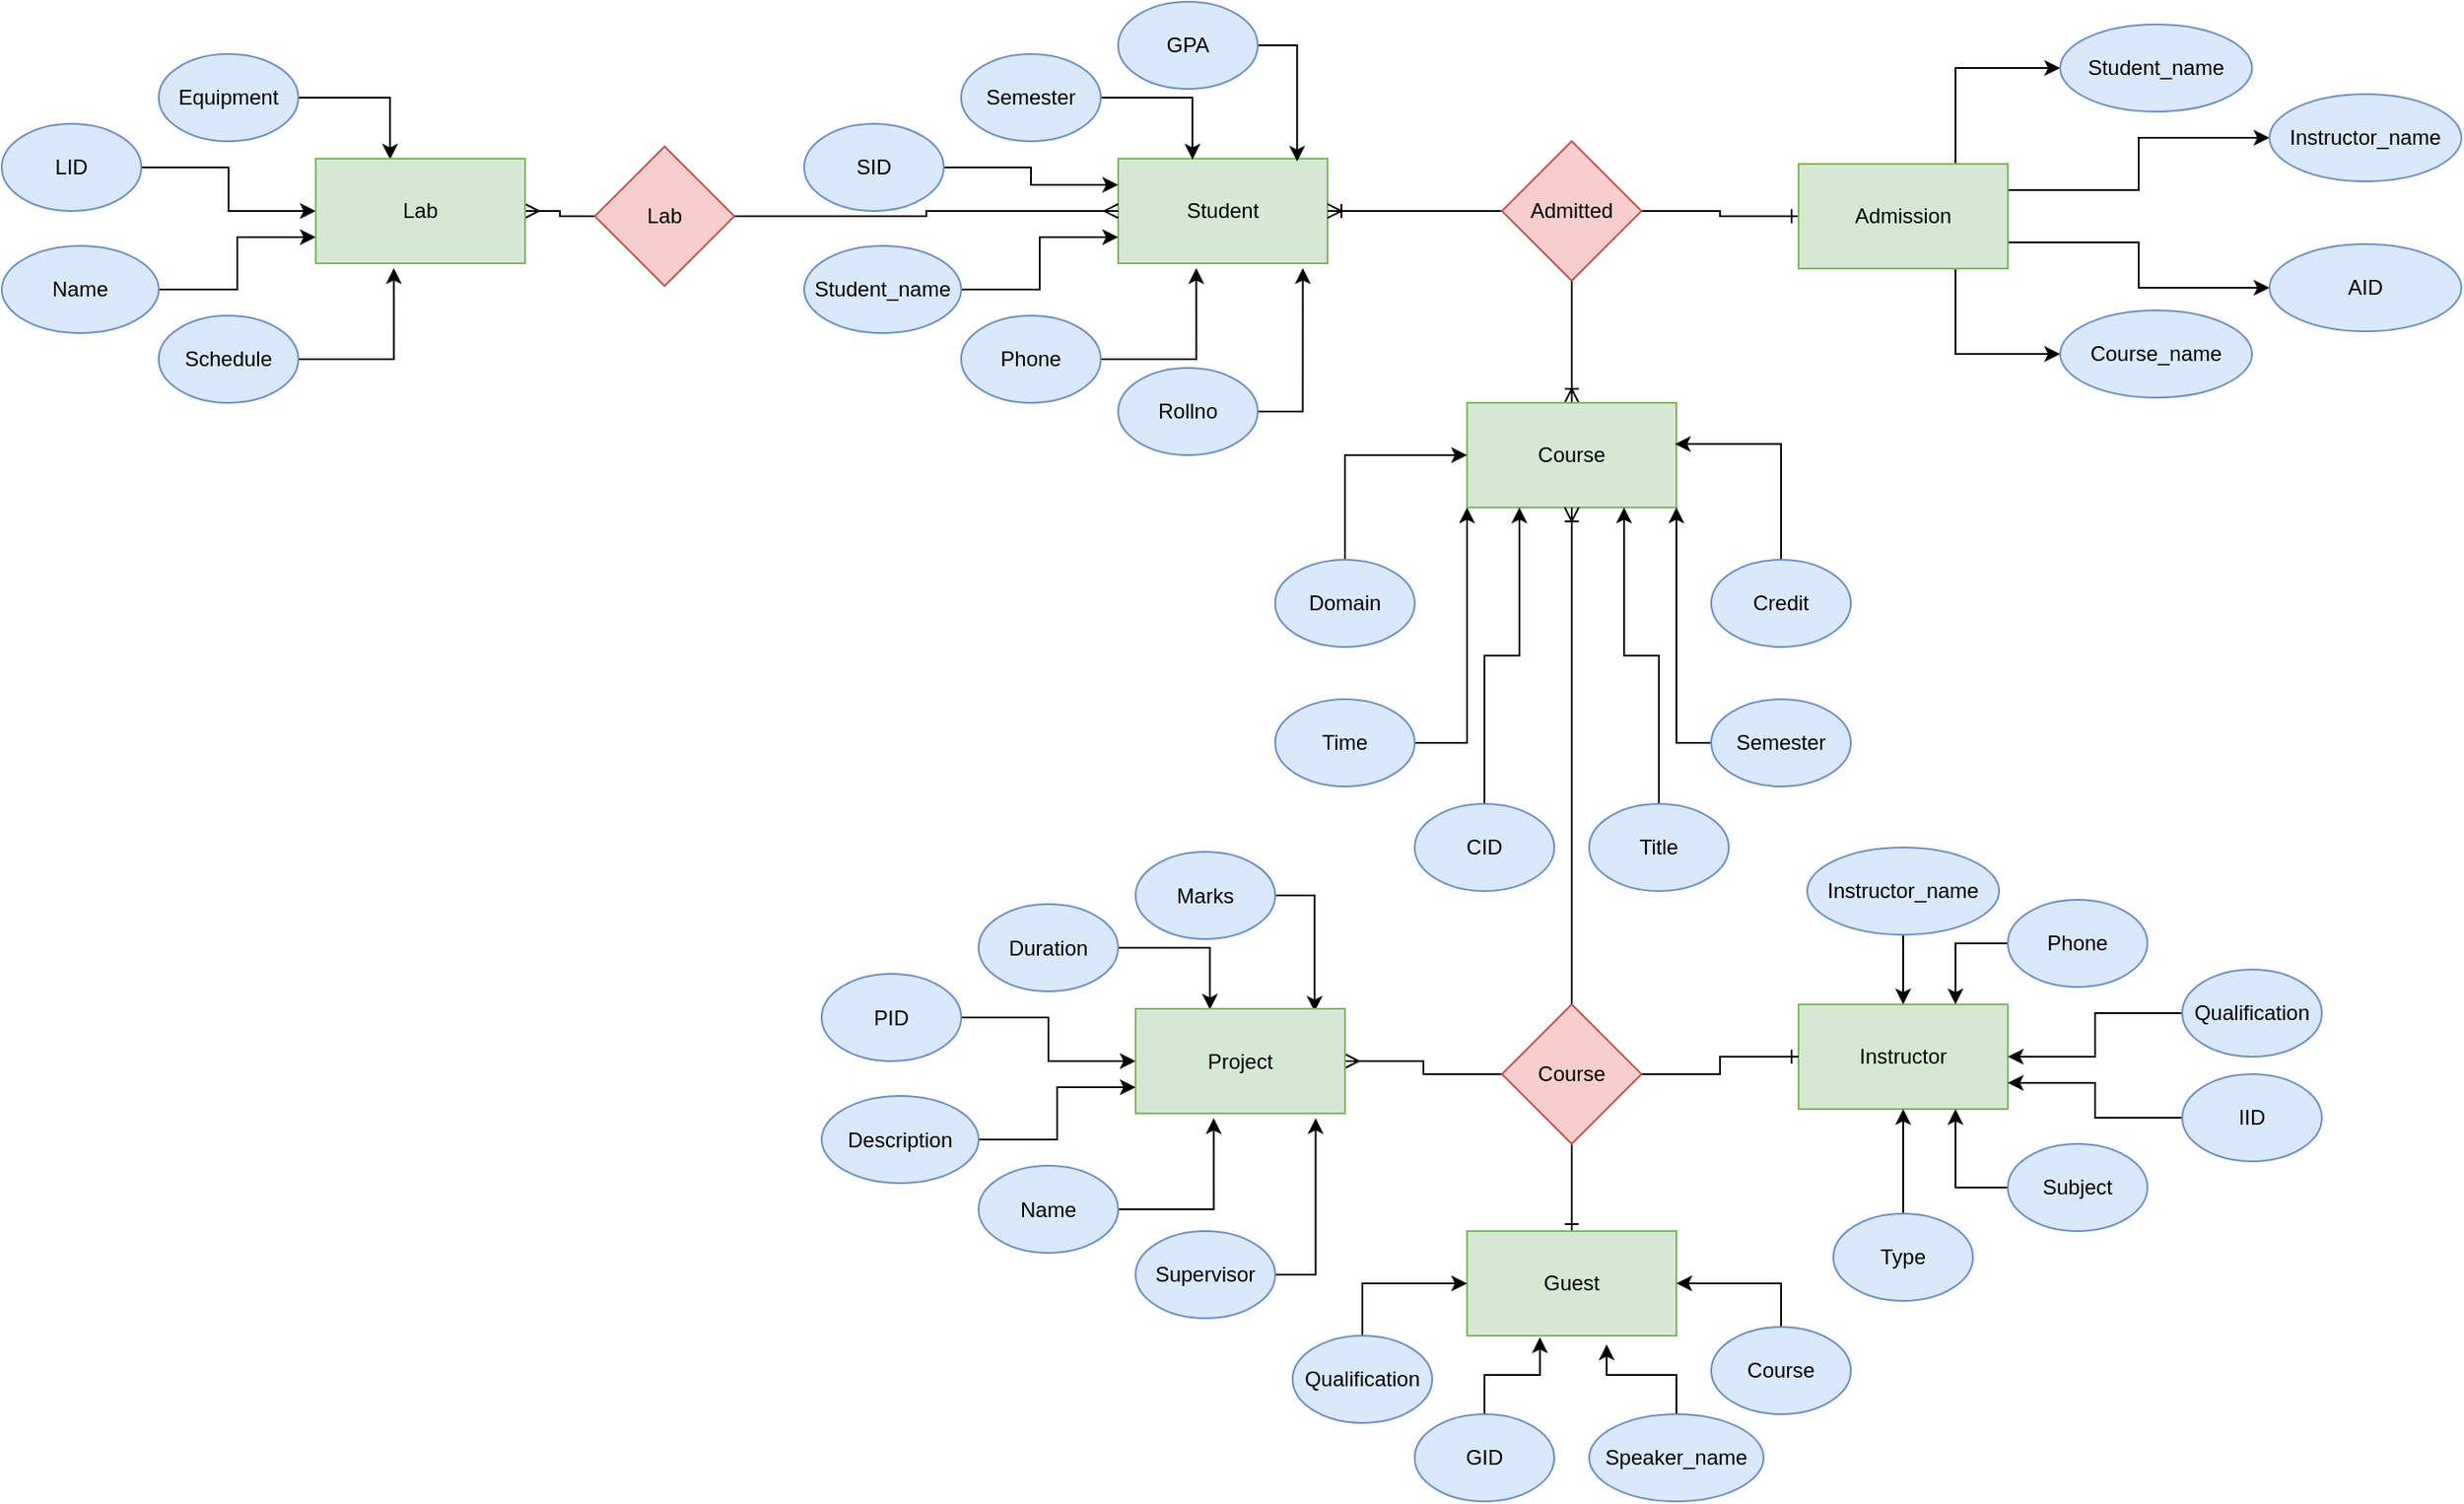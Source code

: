 <mxfile version="21.3.2" type="github">
  <diagram id="R2lEEEUBdFMjLlhIrx00" name="Page-1">
    <mxGraphModel dx="2835" dy="1095" grid="1" gridSize="10" guides="1" tooltips="1" connect="1" arrows="1" fold="1" page="1" pageScale="1" pageWidth="850" pageHeight="1100" math="0" shadow="0" extFonts="Permanent Marker^https://fonts.googleapis.com/css?family=Permanent+Marker">
      <root>
        <mxCell id="0" />
        <mxCell id="1" parent="0" />
        <mxCell id="HmHGnipoiOjZ1FXH0yG2-1" value="Student" style="rounded=0;whiteSpace=wrap;html=1;fillColor=#d5e8d4;strokeColor=#82b366;" vertex="1" parent="1">
          <mxGeometry x="190" y="180" width="120" height="60" as="geometry" />
        </mxCell>
        <mxCell id="HmHGnipoiOjZ1FXH0yG2-12" style="edgeStyle=orthogonalEdgeStyle;rounded=0;orthogonalLoop=1;jettySize=auto;html=1;exitX=1;exitY=0.5;exitDx=0;exitDy=0;entryX=0;entryY=0.25;entryDx=0;entryDy=0;" edge="1" parent="1" source="HmHGnipoiOjZ1FXH0yG2-2" target="HmHGnipoiOjZ1FXH0yG2-1">
          <mxGeometry relative="1" as="geometry" />
        </mxCell>
        <mxCell id="HmHGnipoiOjZ1FXH0yG2-2" value="SID" style="ellipse;whiteSpace=wrap;html=1;fillColor=#dae8fc;strokeColor=#6c8ebf;" vertex="1" parent="1">
          <mxGeometry x="10" y="160" width="80" height="50" as="geometry" />
        </mxCell>
        <mxCell id="HmHGnipoiOjZ1FXH0yG2-21" style="edgeStyle=orthogonalEdgeStyle;rounded=0;orthogonalLoop=1;jettySize=auto;html=1;exitX=1;exitY=0.5;exitDx=0;exitDy=0;entryX=0.373;entryY=1.046;entryDx=0;entryDy=0;entryPerimeter=0;" edge="1" parent="1" source="HmHGnipoiOjZ1FXH0yG2-4" target="HmHGnipoiOjZ1FXH0yG2-1">
          <mxGeometry relative="1" as="geometry" />
        </mxCell>
        <mxCell id="HmHGnipoiOjZ1FXH0yG2-4" value="Phone" style="ellipse;whiteSpace=wrap;html=1;fillColor=#dae8fc;strokeColor=#6c8ebf;" vertex="1" parent="1">
          <mxGeometry x="100" y="270" width="80" height="50" as="geometry" />
        </mxCell>
        <mxCell id="HmHGnipoiOjZ1FXH0yG2-24" style="edgeStyle=orthogonalEdgeStyle;rounded=0;orthogonalLoop=1;jettySize=auto;html=1;exitX=1;exitY=0.5;exitDx=0;exitDy=0;entryX=0.355;entryY=0.009;entryDx=0;entryDy=0;entryPerimeter=0;" edge="1" parent="1" source="HmHGnipoiOjZ1FXH0yG2-5" target="HmHGnipoiOjZ1FXH0yG2-1">
          <mxGeometry relative="1" as="geometry" />
        </mxCell>
        <mxCell id="HmHGnipoiOjZ1FXH0yG2-5" value="Semester" style="ellipse;whiteSpace=wrap;html=1;fillColor=#dae8fc;strokeColor=#6c8ebf;" vertex="1" parent="1">
          <mxGeometry x="100" y="120" width="80" height="50" as="geometry" />
        </mxCell>
        <mxCell id="HmHGnipoiOjZ1FXH0yG2-23" style="edgeStyle=orthogonalEdgeStyle;rounded=0;orthogonalLoop=1;jettySize=auto;html=1;exitX=1;exitY=0.5;exitDx=0;exitDy=0;entryX=0.855;entryY=0.028;entryDx=0;entryDy=0;entryPerimeter=0;" edge="1" parent="1" source="HmHGnipoiOjZ1FXH0yG2-6" target="HmHGnipoiOjZ1FXH0yG2-1">
          <mxGeometry relative="1" as="geometry" />
        </mxCell>
        <mxCell id="HmHGnipoiOjZ1FXH0yG2-6" value="GPA" style="ellipse;whiteSpace=wrap;html=1;fillColor=#dae8fc;strokeColor=#6c8ebf;" vertex="1" parent="1">
          <mxGeometry x="190" y="90" width="80" height="50" as="geometry" />
        </mxCell>
        <mxCell id="HmHGnipoiOjZ1FXH0yG2-19" style="edgeStyle=orthogonalEdgeStyle;rounded=0;orthogonalLoop=1;jettySize=auto;html=1;exitX=1;exitY=0.5;exitDx=0;exitDy=0;entryX=0;entryY=0.75;entryDx=0;entryDy=0;" edge="1" parent="1" source="HmHGnipoiOjZ1FXH0yG2-9" target="HmHGnipoiOjZ1FXH0yG2-1">
          <mxGeometry relative="1" as="geometry" />
        </mxCell>
        <mxCell id="HmHGnipoiOjZ1FXH0yG2-9" value="Student_name" style="ellipse;whiteSpace=wrap;html=1;fillColor=#dae8fc;strokeColor=#6c8ebf;" vertex="1" parent="1">
          <mxGeometry x="10" y="230" width="90" height="50" as="geometry" />
        </mxCell>
        <mxCell id="HmHGnipoiOjZ1FXH0yG2-22" style="edgeStyle=orthogonalEdgeStyle;rounded=0;orthogonalLoop=1;jettySize=auto;html=1;exitX=1;exitY=0.5;exitDx=0;exitDy=0;entryX=0.882;entryY=1.046;entryDx=0;entryDy=0;entryPerimeter=0;" edge="1" parent="1" source="HmHGnipoiOjZ1FXH0yG2-10" target="HmHGnipoiOjZ1FXH0yG2-1">
          <mxGeometry relative="1" as="geometry" />
        </mxCell>
        <mxCell id="HmHGnipoiOjZ1FXH0yG2-10" value="Rollno" style="ellipse;whiteSpace=wrap;html=1;fillColor=#dae8fc;strokeColor=#6c8ebf;" vertex="1" parent="1">
          <mxGeometry x="190" y="300" width="80" height="50" as="geometry" />
        </mxCell>
        <mxCell id="HmHGnipoiOjZ1FXH0yG2-222" style="edgeStyle=orthogonalEdgeStyle;rounded=0;orthogonalLoop=1;jettySize=auto;html=1;exitX=0;exitY=0.5;exitDx=0;exitDy=0;entryX=1;entryY=0.5;entryDx=0;entryDy=0;endArrow=ERoneToMany;endFill=0;" edge="1" parent="1" source="HmHGnipoiOjZ1FXH0yG2-25" target="HmHGnipoiOjZ1FXH0yG2-1">
          <mxGeometry relative="1" as="geometry" />
        </mxCell>
        <mxCell id="HmHGnipoiOjZ1FXH0yG2-223" style="edgeStyle=orthogonalEdgeStyle;rounded=0;orthogonalLoop=1;jettySize=auto;html=1;exitX=1;exitY=0.5;exitDx=0;exitDy=0;entryX=0;entryY=0.5;entryDx=0;entryDy=0;endArrow=ERone;endFill=0;" edge="1" parent="1" source="HmHGnipoiOjZ1FXH0yG2-25" target="HmHGnipoiOjZ1FXH0yG2-119">
          <mxGeometry relative="1" as="geometry" />
        </mxCell>
        <mxCell id="HmHGnipoiOjZ1FXH0yG2-224" style="edgeStyle=orthogonalEdgeStyle;rounded=0;orthogonalLoop=1;jettySize=auto;html=1;exitX=0.5;exitY=1;exitDx=0;exitDy=0;entryX=0.5;entryY=0;entryDx=0;entryDy=0;endArrow=ERoneToMany;endFill=0;" edge="1" parent="1" source="HmHGnipoiOjZ1FXH0yG2-25" target="HmHGnipoiOjZ1FXH0yG2-105">
          <mxGeometry relative="1" as="geometry" />
        </mxCell>
        <mxCell id="HmHGnipoiOjZ1FXH0yG2-25" value="Admitted" style="rhombus;whiteSpace=wrap;html=1;fillColor=#f8cecc;strokeColor=#b85450;" vertex="1" parent="1">
          <mxGeometry x="410" y="170" width="80" height="80" as="geometry" />
        </mxCell>
        <mxCell id="HmHGnipoiOjZ1FXH0yG2-91" value="Instructor" style="rounded=0;whiteSpace=wrap;html=1;fillColor=#d5e8d4;strokeColor=#82b366;" vertex="1" parent="1">
          <mxGeometry x="580" y="665" width="120" height="60" as="geometry" />
        </mxCell>
        <mxCell id="HmHGnipoiOjZ1FXH0yG2-99" style="edgeStyle=orthogonalEdgeStyle;rounded=0;orthogonalLoop=1;jettySize=auto;html=1;exitX=0.5;exitY=1;exitDx=0;exitDy=0;entryX=0.5;entryY=0;entryDx=0;entryDy=0;" edge="1" parent="1" source="HmHGnipoiOjZ1FXH0yG2-93" target="HmHGnipoiOjZ1FXH0yG2-91">
          <mxGeometry relative="1" as="geometry" />
        </mxCell>
        <mxCell id="HmHGnipoiOjZ1FXH0yG2-93" value="Instructor_name" style="ellipse;whiteSpace=wrap;html=1;fillColor=#dae8fc;strokeColor=#6c8ebf;" vertex="1" parent="1">
          <mxGeometry x="585" y="575" width="110" height="50" as="geometry" />
        </mxCell>
        <mxCell id="HmHGnipoiOjZ1FXH0yG2-102" style="edgeStyle=orthogonalEdgeStyle;rounded=0;orthogonalLoop=1;jettySize=auto;html=1;exitX=0;exitY=0.5;exitDx=0;exitDy=0;entryX=1;entryY=0.75;entryDx=0;entryDy=0;" edge="1" parent="1" source="HmHGnipoiOjZ1FXH0yG2-94" target="HmHGnipoiOjZ1FXH0yG2-91">
          <mxGeometry relative="1" as="geometry" />
        </mxCell>
        <mxCell id="HmHGnipoiOjZ1FXH0yG2-94" value="IID" style="ellipse;whiteSpace=wrap;html=1;fillColor=#dae8fc;strokeColor=#6c8ebf;" vertex="1" parent="1">
          <mxGeometry x="800" y="705" width="80" height="50" as="geometry" />
        </mxCell>
        <mxCell id="HmHGnipoiOjZ1FXH0yG2-103" style="edgeStyle=orthogonalEdgeStyle;rounded=0;orthogonalLoop=1;jettySize=auto;html=1;exitX=0;exitY=0.5;exitDx=0;exitDy=0;entryX=1;entryY=0.5;entryDx=0;entryDy=0;" edge="1" parent="1" source="HmHGnipoiOjZ1FXH0yG2-95" target="HmHGnipoiOjZ1FXH0yG2-91">
          <mxGeometry relative="1" as="geometry" />
        </mxCell>
        <mxCell id="HmHGnipoiOjZ1FXH0yG2-95" value="Qualification" style="ellipse;whiteSpace=wrap;html=1;fillColor=#dae8fc;strokeColor=#6c8ebf;" vertex="1" parent="1">
          <mxGeometry x="800" y="645" width="80" height="50" as="geometry" />
        </mxCell>
        <mxCell id="HmHGnipoiOjZ1FXH0yG2-104" style="edgeStyle=orthogonalEdgeStyle;rounded=0;orthogonalLoop=1;jettySize=auto;html=1;exitX=0;exitY=0.5;exitDx=0;exitDy=0;entryX=0.75;entryY=0;entryDx=0;entryDy=0;" edge="1" parent="1" source="HmHGnipoiOjZ1FXH0yG2-96" target="HmHGnipoiOjZ1FXH0yG2-91">
          <mxGeometry relative="1" as="geometry" />
        </mxCell>
        <mxCell id="HmHGnipoiOjZ1FXH0yG2-96" value="Phone" style="ellipse;whiteSpace=wrap;html=1;fillColor=#dae8fc;strokeColor=#6c8ebf;" vertex="1" parent="1">
          <mxGeometry x="700" y="605" width="80" height="50" as="geometry" />
        </mxCell>
        <mxCell id="HmHGnipoiOjZ1FXH0yG2-101" style="edgeStyle=orthogonalEdgeStyle;rounded=0;orthogonalLoop=1;jettySize=auto;html=1;exitX=0;exitY=0.5;exitDx=0;exitDy=0;entryX=0.75;entryY=1;entryDx=0;entryDy=0;" edge="1" parent="1" source="HmHGnipoiOjZ1FXH0yG2-97" target="HmHGnipoiOjZ1FXH0yG2-91">
          <mxGeometry relative="1" as="geometry" />
        </mxCell>
        <mxCell id="HmHGnipoiOjZ1FXH0yG2-97" value="Subject" style="ellipse;whiteSpace=wrap;html=1;fillColor=#dae8fc;strokeColor=#6c8ebf;" vertex="1" parent="1">
          <mxGeometry x="700" y="745" width="80" height="50" as="geometry" />
        </mxCell>
        <mxCell id="HmHGnipoiOjZ1FXH0yG2-100" style="edgeStyle=orthogonalEdgeStyle;rounded=0;orthogonalLoop=1;jettySize=auto;html=1;exitX=0.5;exitY=0;exitDx=0;exitDy=0;entryX=0.5;entryY=1;entryDx=0;entryDy=0;" edge="1" parent="1" source="HmHGnipoiOjZ1FXH0yG2-98" target="HmHGnipoiOjZ1FXH0yG2-91">
          <mxGeometry relative="1" as="geometry" />
        </mxCell>
        <mxCell id="HmHGnipoiOjZ1FXH0yG2-98" value="Type" style="ellipse;whiteSpace=wrap;html=1;fillColor=#dae8fc;strokeColor=#6c8ebf;" vertex="1" parent="1">
          <mxGeometry x="600" y="785" width="80" height="50" as="geometry" />
        </mxCell>
        <mxCell id="HmHGnipoiOjZ1FXH0yG2-105" value="Course" style="rounded=0;whiteSpace=wrap;html=1;fillColor=#d5e8d4;strokeColor=#82b366;" vertex="1" parent="1">
          <mxGeometry x="390" y="320" width="120" height="60" as="geometry" />
        </mxCell>
        <mxCell id="HmHGnipoiOjZ1FXH0yG2-113" style="edgeStyle=orthogonalEdgeStyle;rounded=0;orthogonalLoop=1;jettySize=auto;html=1;exitX=0.5;exitY=0;exitDx=0;exitDy=0;entryX=0.25;entryY=1;entryDx=0;entryDy=0;" edge="1" parent="1" source="HmHGnipoiOjZ1FXH0yG2-107" target="HmHGnipoiOjZ1FXH0yG2-105">
          <mxGeometry relative="1" as="geometry" />
        </mxCell>
        <mxCell id="HmHGnipoiOjZ1FXH0yG2-107" value="CID" style="ellipse;whiteSpace=wrap;html=1;fillColor=#dae8fc;strokeColor=#6c8ebf;" vertex="1" parent="1">
          <mxGeometry x="360" y="550" width="80" height="50" as="geometry" />
        </mxCell>
        <mxCell id="HmHGnipoiOjZ1FXH0yG2-117" style="edgeStyle=orthogonalEdgeStyle;rounded=0;orthogonalLoop=1;jettySize=auto;html=1;exitX=0.5;exitY=0;exitDx=0;exitDy=0;entryX=0;entryY=0.5;entryDx=0;entryDy=0;" edge="1" parent="1" source="HmHGnipoiOjZ1FXH0yG2-108" target="HmHGnipoiOjZ1FXH0yG2-105">
          <mxGeometry relative="1" as="geometry" />
        </mxCell>
        <mxCell id="HmHGnipoiOjZ1FXH0yG2-108" value="Domain" style="ellipse;whiteSpace=wrap;html=1;fillColor=#dae8fc;strokeColor=#6c8ebf;" vertex="1" parent="1">
          <mxGeometry x="280" y="410" width="80" height="50" as="geometry" />
        </mxCell>
        <mxCell id="HmHGnipoiOjZ1FXH0yG2-118" style="edgeStyle=orthogonalEdgeStyle;rounded=0;orthogonalLoop=1;jettySize=auto;html=1;exitX=1;exitY=0.5;exitDx=0;exitDy=0;entryX=0;entryY=1;entryDx=0;entryDy=0;" edge="1" parent="1" source="HmHGnipoiOjZ1FXH0yG2-109" target="HmHGnipoiOjZ1FXH0yG2-105">
          <mxGeometry relative="1" as="geometry" />
        </mxCell>
        <mxCell id="HmHGnipoiOjZ1FXH0yG2-109" value="Time" style="ellipse;whiteSpace=wrap;html=1;fillColor=#dae8fc;strokeColor=#6c8ebf;" vertex="1" parent="1">
          <mxGeometry x="280" y="490" width="80" height="50" as="geometry" />
        </mxCell>
        <mxCell id="HmHGnipoiOjZ1FXH0yG2-115" style="edgeStyle=orthogonalEdgeStyle;rounded=0;orthogonalLoop=1;jettySize=auto;html=1;exitX=0;exitY=0.5;exitDx=0;exitDy=0;entryX=1;entryY=1;entryDx=0;entryDy=0;" edge="1" parent="1" source="HmHGnipoiOjZ1FXH0yG2-110" target="HmHGnipoiOjZ1FXH0yG2-105">
          <mxGeometry relative="1" as="geometry" />
        </mxCell>
        <mxCell id="HmHGnipoiOjZ1FXH0yG2-110" value="Semester" style="ellipse;whiteSpace=wrap;html=1;fillColor=#dae8fc;strokeColor=#6c8ebf;" vertex="1" parent="1">
          <mxGeometry x="530" y="490" width="80" height="50" as="geometry" />
        </mxCell>
        <mxCell id="HmHGnipoiOjZ1FXH0yG2-114" style="edgeStyle=orthogonalEdgeStyle;rounded=0;orthogonalLoop=1;jettySize=auto;html=1;exitX=0.5;exitY=0;exitDx=0;exitDy=0;entryX=0.75;entryY=1;entryDx=0;entryDy=0;" edge="1" parent="1" source="HmHGnipoiOjZ1FXH0yG2-111" target="HmHGnipoiOjZ1FXH0yG2-105">
          <mxGeometry relative="1" as="geometry" />
        </mxCell>
        <mxCell id="HmHGnipoiOjZ1FXH0yG2-111" value="Title" style="ellipse;whiteSpace=wrap;html=1;fillColor=#dae8fc;strokeColor=#6c8ebf;" vertex="1" parent="1">
          <mxGeometry x="460" y="550" width="80" height="50" as="geometry" />
        </mxCell>
        <mxCell id="HmHGnipoiOjZ1FXH0yG2-116" style="edgeStyle=orthogonalEdgeStyle;rounded=0;orthogonalLoop=1;jettySize=auto;html=1;exitX=0.5;exitY=0;exitDx=0;exitDy=0;entryX=0.993;entryY=0.394;entryDx=0;entryDy=0;entryPerimeter=0;" edge="1" parent="1" source="HmHGnipoiOjZ1FXH0yG2-112" target="HmHGnipoiOjZ1FXH0yG2-105">
          <mxGeometry relative="1" as="geometry" />
        </mxCell>
        <mxCell id="HmHGnipoiOjZ1FXH0yG2-112" value="Credit" style="ellipse;whiteSpace=wrap;html=1;fillColor=#dae8fc;strokeColor=#6c8ebf;" vertex="1" parent="1">
          <mxGeometry x="530" y="410" width="80" height="50" as="geometry" />
        </mxCell>
        <mxCell id="HmHGnipoiOjZ1FXH0yG2-124" style="edgeStyle=orthogonalEdgeStyle;rounded=0;orthogonalLoop=1;jettySize=auto;html=1;exitX=0.75;exitY=0;exitDx=0;exitDy=0;entryX=0;entryY=0.5;entryDx=0;entryDy=0;" edge="1" parent="1" source="HmHGnipoiOjZ1FXH0yG2-119" target="HmHGnipoiOjZ1FXH0yG2-122">
          <mxGeometry relative="1" as="geometry" />
        </mxCell>
        <mxCell id="HmHGnipoiOjZ1FXH0yG2-125" style="edgeStyle=orthogonalEdgeStyle;rounded=0;orthogonalLoop=1;jettySize=auto;html=1;exitX=1;exitY=0.25;exitDx=0;exitDy=0;entryX=0;entryY=0.5;entryDx=0;entryDy=0;" edge="1" parent="1" source="HmHGnipoiOjZ1FXH0yG2-119" target="HmHGnipoiOjZ1FXH0yG2-121">
          <mxGeometry relative="1" as="geometry" />
        </mxCell>
        <mxCell id="HmHGnipoiOjZ1FXH0yG2-126" style="edgeStyle=orthogonalEdgeStyle;rounded=0;orthogonalLoop=1;jettySize=auto;html=1;exitX=1;exitY=0.75;exitDx=0;exitDy=0;entryX=0;entryY=0.5;entryDx=0;entryDy=0;" edge="1" parent="1" source="HmHGnipoiOjZ1FXH0yG2-119" target="HmHGnipoiOjZ1FXH0yG2-120">
          <mxGeometry relative="1" as="geometry" />
        </mxCell>
        <mxCell id="HmHGnipoiOjZ1FXH0yG2-127" style="edgeStyle=orthogonalEdgeStyle;rounded=0;orthogonalLoop=1;jettySize=auto;html=1;exitX=0.75;exitY=1;exitDx=0;exitDy=0;entryX=0;entryY=0.5;entryDx=0;entryDy=0;" edge="1" parent="1" source="HmHGnipoiOjZ1FXH0yG2-119" target="HmHGnipoiOjZ1FXH0yG2-123">
          <mxGeometry relative="1" as="geometry" />
        </mxCell>
        <mxCell id="HmHGnipoiOjZ1FXH0yG2-119" value="Admission" style="rounded=0;whiteSpace=wrap;html=1;fillColor=#d5e8d4;strokeColor=#82b366;" vertex="1" parent="1">
          <mxGeometry x="580" y="183" width="120" height="60" as="geometry" />
        </mxCell>
        <mxCell id="HmHGnipoiOjZ1FXH0yG2-120" value="AID" style="ellipse;whiteSpace=wrap;html=1;fillColor=#dae8fc;strokeColor=#6c8ebf;" vertex="1" parent="1">
          <mxGeometry x="850" y="229" width="110" height="50" as="geometry" />
        </mxCell>
        <mxCell id="HmHGnipoiOjZ1FXH0yG2-121" value="Instructor_name" style="ellipse;whiteSpace=wrap;html=1;fillColor=#dae8fc;strokeColor=#6c8ebf;" vertex="1" parent="1">
          <mxGeometry x="850" y="143" width="110" height="50" as="geometry" />
        </mxCell>
        <mxCell id="HmHGnipoiOjZ1FXH0yG2-122" value="Student_name" style="ellipse;whiteSpace=wrap;html=1;fillColor=#dae8fc;strokeColor=#6c8ebf;" vertex="1" parent="1">
          <mxGeometry x="730" y="103" width="110" height="50" as="geometry" />
        </mxCell>
        <mxCell id="HmHGnipoiOjZ1FXH0yG2-123" value="Course_name" style="ellipse;whiteSpace=wrap;html=1;fillColor=#dae8fc;strokeColor=#6c8ebf;" vertex="1" parent="1">
          <mxGeometry x="730" y="267" width="110" height="50" as="geometry" />
        </mxCell>
        <mxCell id="HmHGnipoiOjZ1FXH0yG2-225" style="edgeStyle=orthogonalEdgeStyle;rounded=0;orthogonalLoop=1;jettySize=auto;html=1;exitX=0.5;exitY=0;exitDx=0;exitDy=0;entryX=0.5;entryY=1;entryDx=0;entryDy=0;endArrow=ERoneToMany;endFill=0;" edge="1" parent="1" source="HmHGnipoiOjZ1FXH0yG2-128" target="HmHGnipoiOjZ1FXH0yG2-105">
          <mxGeometry relative="1" as="geometry" />
        </mxCell>
        <mxCell id="HmHGnipoiOjZ1FXH0yG2-227" style="edgeStyle=orthogonalEdgeStyle;rounded=0;orthogonalLoop=1;jettySize=auto;html=1;exitX=1;exitY=0.5;exitDx=0;exitDy=0;entryX=0;entryY=0.5;entryDx=0;entryDy=0;endArrow=ERone;endFill=0;" edge="1" parent="1" source="HmHGnipoiOjZ1FXH0yG2-128" target="HmHGnipoiOjZ1FXH0yG2-91">
          <mxGeometry relative="1" as="geometry" />
        </mxCell>
        <mxCell id="HmHGnipoiOjZ1FXH0yG2-229" style="edgeStyle=orthogonalEdgeStyle;rounded=0;orthogonalLoop=1;jettySize=auto;html=1;exitX=0;exitY=0.5;exitDx=0;exitDy=0;entryX=1;entryY=0.5;entryDx=0;entryDy=0;endArrow=ERmany;endFill=0;" edge="1" parent="1" source="HmHGnipoiOjZ1FXH0yG2-128" target="HmHGnipoiOjZ1FXH0yG2-173">
          <mxGeometry relative="1" as="geometry" />
        </mxCell>
        <mxCell id="HmHGnipoiOjZ1FXH0yG2-230" style="edgeStyle=orthogonalEdgeStyle;rounded=0;orthogonalLoop=1;jettySize=auto;html=1;exitX=0.5;exitY=1;exitDx=0;exitDy=0;entryX=0.5;entryY=0;entryDx=0;entryDy=0;endArrow=ERone;endFill=0;" edge="1" parent="1" source="HmHGnipoiOjZ1FXH0yG2-128" target="HmHGnipoiOjZ1FXH0yG2-129">
          <mxGeometry relative="1" as="geometry" />
        </mxCell>
        <mxCell id="HmHGnipoiOjZ1FXH0yG2-128" value="Course" style="rhombus;whiteSpace=wrap;html=1;fillColor=#f8cecc;strokeColor=#b85450;" vertex="1" parent="1">
          <mxGeometry x="410" y="665" width="80" height="80" as="geometry" />
        </mxCell>
        <mxCell id="HmHGnipoiOjZ1FXH0yG2-129" value="Guest" style="rounded=0;whiteSpace=wrap;html=1;fillColor=#d5e8d4;strokeColor=#82b366;" vertex="1" parent="1">
          <mxGeometry x="390" y="795" width="120" height="60" as="geometry" />
        </mxCell>
        <mxCell id="HmHGnipoiOjZ1FXH0yG2-140" style="edgeStyle=orthogonalEdgeStyle;rounded=0;orthogonalLoop=1;jettySize=auto;html=1;exitX=0.5;exitY=0;exitDx=0;exitDy=0;entryX=0.348;entryY=1.015;entryDx=0;entryDy=0;entryPerimeter=0;" edge="1" parent="1" source="HmHGnipoiOjZ1FXH0yG2-136" target="HmHGnipoiOjZ1FXH0yG2-129">
          <mxGeometry relative="1" as="geometry" />
        </mxCell>
        <mxCell id="HmHGnipoiOjZ1FXH0yG2-136" value="GID" style="ellipse;whiteSpace=wrap;html=1;fillColor=#dae8fc;strokeColor=#6c8ebf;" vertex="1" parent="1">
          <mxGeometry x="360" y="900" width="80" height="50" as="geometry" />
        </mxCell>
        <mxCell id="HmHGnipoiOjZ1FXH0yG2-142" style="edgeStyle=orthogonalEdgeStyle;rounded=0;orthogonalLoop=1;jettySize=auto;html=1;exitX=0.5;exitY=0;exitDx=0;exitDy=0;entryX=1;entryY=0.5;entryDx=0;entryDy=0;" edge="1" parent="1" source="HmHGnipoiOjZ1FXH0yG2-137" target="HmHGnipoiOjZ1FXH0yG2-129">
          <mxGeometry relative="1" as="geometry" />
        </mxCell>
        <mxCell id="HmHGnipoiOjZ1FXH0yG2-137" value="Course" style="ellipse;whiteSpace=wrap;html=1;fillColor=#dae8fc;strokeColor=#6c8ebf;" vertex="1" parent="1">
          <mxGeometry x="530" y="850" width="80" height="50" as="geometry" />
        </mxCell>
        <mxCell id="HmHGnipoiOjZ1FXH0yG2-143" style="edgeStyle=orthogonalEdgeStyle;rounded=0;orthogonalLoop=1;jettySize=auto;html=1;exitX=0.5;exitY=0;exitDx=0;exitDy=0;entryX=0;entryY=0.5;entryDx=0;entryDy=0;" edge="1" parent="1" source="HmHGnipoiOjZ1FXH0yG2-138" target="HmHGnipoiOjZ1FXH0yG2-129">
          <mxGeometry relative="1" as="geometry" />
        </mxCell>
        <mxCell id="HmHGnipoiOjZ1FXH0yG2-138" value="Qualification" style="ellipse;whiteSpace=wrap;html=1;fillColor=#dae8fc;strokeColor=#6c8ebf;" vertex="1" parent="1">
          <mxGeometry x="290" y="855" width="80" height="50" as="geometry" />
        </mxCell>
        <mxCell id="HmHGnipoiOjZ1FXH0yG2-141" style="edgeStyle=orthogonalEdgeStyle;rounded=0;orthogonalLoop=1;jettySize=auto;html=1;exitX=0.5;exitY=0;exitDx=0;exitDy=0;entryX=0.667;entryY=1.083;entryDx=0;entryDy=0;entryPerimeter=0;" edge="1" parent="1" source="HmHGnipoiOjZ1FXH0yG2-139" target="HmHGnipoiOjZ1FXH0yG2-129">
          <mxGeometry relative="1" as="geometry" />
        </mxCell>
        <mxCell id="HmHGnipoiOjZ1FXH0yG2-139" value="Speaker_name" style="ellipse;whiteSpace=wrap;html=1;fillColor=#dae8fc;strokeColor=#6c8ebf;" vertex="1" parent="1">
          <mxGeometry x="460" y="900" width="100" height="50" as="geometry" />
        </mxCell>
        <mxCell id="HmHGnipoiOjZ1FXH0yG2-162" style="edgeStyle=orthogonalEdgeStyle;rounded=0;orthogonalLoop=1;jettySize=auto;html=1;exitX=1;exitY=0.5;exitDx=0;exitDy=0;entryX=0;entryY=0.5;entryDx=0;entryDy=0;" edge="1" source="HmHGnipoiOjZ1FXH0yG2-163" target="HmHGnipoiOjZ1FXH0yG2-173" parent="1">
          <mxGeometry relative="1" as="geometry" />
        </mxCell>
        <mxCell id="HmHGnipoiOjZ1FXH0yG2-163" value="PID" style="ellipse;whiteSpace=wrap;html=1;fillColor=#dae8fc;strokeColor=#6c8ebf;" vertex="1" parent="1">
          <mxGeometry x="20" y="647.5" width="80" height="50" as="geometry" />
        </mxCell>
        <mxCell id="HmHGnipoiOjZ1FXH0yG2-164" style="edgeStyle=orthogonalEdgeStyle;rounded=0;orthogonalLoop=1;jettySize=auto;html=1;exitX=1;exitY=0.5;exitDx=0;exitDy=0;entryX=0.373;entryY=1.046;entryDx=0;entryDy=0;entryPerimeter=0;" edge="1" source="HmHGnipoiOjZ1FXH0yG2-165" target="HmHGnipoiOjZ1FXH0yG2-173" parent="1">
          <mxGeometry relative="1" as="geometry" />
        </mxCell>
        <mxCell id="HmHGnipoiOjZ1FXH0yG2-165" value="Name" style="ellipse;whiteSpace=wrap;html=1;fillColor=#dae8fc;strokeColor=#6c8ebf;" vertex="1" parent="1">
          <mxGeometry x="110" y="757.5" width="80" height="50" as="geometry" />
        </mxCell>
        <mxCell id="HmHGnipoiOjZ1FXH0yG2-166" style="edgeStyle=orthogonalEdgeStyle;rounded=0;orthogonalLoop=1;jettySize=auto;html=1;exitX=1;exitY=0.5;exitDx=0;exitDy=0;entryX=0.355;entryY=0.009;entryDx=0;entryDy=0;entryPerimeter=0;" edge="1" source="HmHGnipoiOjZ1FXH0yG2-167" target="HmHGnipoiOjZ1FXH0yG2-173" parent="1">
          <mxGeometry relative="1" as="geometry" />
        </mxCell>
        <mxCell id="HmHGnipoiOjZ1FXH0yG2-167" value="Duration" style="ellipse;whiteSpace=wrap;html=1;fillColor=#dae8fc;strokeColor=#6c8ebf;" vertex="1" parent="1">
          <mxGeometry x="110" y="607.5" width="80" height="50" as="geometry" />
        </mxCell>
        <mxCell id="HmHGnipoiOjZ1FXH0yG2-168" style="edgeStyle=orthogonalEdgeStyle;rounded=0;orthogonalLoop=1;jettySize=auto;html=1;exitX=1;exitY=0.5;exitDx=0;exitDy=0;entryX=0.855;entryY=0.028;entryDx=0;entryDy=0;entryPerimeter=0;" edge="1" source="HmHGnipoiOjZ1FXH0yG2-169" target="HmHGnipoiOjZ1FXH0yG2-173" parent="1">
          <mxGeometry relative="1" as="geometry" />
        </mxCell>
        <mxCell id="HmHGnipoiOjZ1FXH0yG2-169" value="Marks" style="ellipse;whiteSpace=wrap;html=1;fillColor=#dae8fc;strokeColor=#6c8ebf;" vertex="1" parent="1">
          <mxGeometry x="200" y="577.5" width="80" height="50" as="geometry" />
        </mxCell>
        <mxCell id="HmHGnipoiOjZ1FXH0yG2-170" style="edgeStyle=orthogonalEdgeStyle;rounded=0;orthogonalLoop=1;jettySize=auto;html=1;exitX=1;exitY=0.5;exitDx=0;exitDy=0;entryX=0;entryY=0.75;entryDx=0;entryDy=0;" edge="1" source="HmHGnipoiOjZ1FXH0yG2-171" target="HmHGnipoiOjZ1FXH0yG2-173" parent="1">
          <mxGeometry relative="1" as="geometry" />
        </mxCell>
        <mxCell id="HmHGnipoiOjZ1FXH0yG2-171" value="Description" style="ellipse;whiteSpace=wrap;html=1;fillColor=#dae8fc;strokeColor=#6c8ebf;" vertex="1" parent="1">
          <mxGeometry x="20" y="717.5" width="90" height="50" as="geometry" />
        </mxCell>
        <mxCell id="HmHGnipoiOjZ1FXH0yG2-173" value="Project" style="rounded=0;whiteSpace=wrap;html=1;fillColor=#d5e8d4;strokeColor=#82b366;" vertex="1" parent="1">
          <mxGeometry x="200" y="667.5" width="120" height="60" as="geometry" />
        </mxCell>
        <mxCell id="HmHGnipoiOjZ1FXH0yG2-200" style="edgeStyle=orthogonalEdgeStyle;rounded=0;orthogonalLoop=1;jettySize=auto;html=1;exitX=1;exitY=0.5;exitDx=0;exitDy=0;entryX=0.86;entryY=1.045;entryDx=0;entryDy=0;entryPerimeter=0;" edge="1" parent="1" source="HmHGnipoiOjZ1FXH0yG2-198" target="HmHGnipoiOjZ1FXH0yG2-173">
          <mxGeometry relative="1" as="geometry" />
        </mxCell>
        <mxCell id="HmHGnipoiOjZ1FXH0yG2-198" value="Supervisor" style="ellipse;whiteSpace=wrap;html=1;fillColor=#dae8fc;strokeColor=#6c8ebf;" vertex="1" parent="1">
          <mxGeometry x="200" y="795" width="80" height="50" as="geometry" />
        </mxCell>
        <mxCell id="HmHGnipoiOjZ1FXH0yG2-219" style="edgeStyle=orthogonalEdgeStyle;rounded=0;orthogonalLoop=1;jettySize=auto;html=1;exitX=1;exitY=0.5;exitDx=0;exitDy=0;entryX=0;entryY=0.5;entryDx=0;entryDy=0;endArrow=ERmany;endFill=0;" edge="1" parent="1" source="HmHGnipoiOjZ1FXH0yG2-201" target="HmHGnipoiOjZ1FXH0yG2-1">
          <mxGeometry relative="1" as="geometry" />
        </mxCell>
        <mxCell id="HmHGnipoiOjZ1FXH0yG2-221" style="edgeStyle=orthogonalEdgeStyle;rounded=0;orthogonalLoop=1;jettySize=auto;html=1;exitX=0;exitY=0.5;exitDx=0;exitDy=0;entryX=1;entryY=0.5;entryDx=0;entryDy=0;endArrow=ERmany;endFill=0;" edge="1" parent="1" source="HmHGnipoiOjZ1FXH0yG2-201" target="HmHGnipoiOjZ1FXH0yG2-213">
          <mxGeometry relative="1" as="geometry" />
        </mxCell>
        <mxCell id="HmHGnipoiOjZ1FXH0yG2-201" value="Lab" style="rhombus;whiteSpace=wrap;html=1;fillColor=#f8cecc;strokeColor=#b85450;" vertex="1" parent="1">
          <mxGeometry x="-110" y="173" width="80" height="80" as="geometry" />
        </mxCell>
        <mxCell id="HmHGnipoiOjZ1FXH0yG2-202" style="edgeStyle=orthogonalEdgeStyle;rounded=0;orthogonalLoop=1;jettySize=auto;html=1;exitX=1;exitY=0.5;exitDx=0;exitDy=0;entryX=0;entryY=0.5;entryDx=0;entryDy=0;" edge="1" source="HmHGnipoiOjZ1FXH0yG2-203" target="HmHGnipoiOjZ1FXH0yG2-213" parent="1">
          <mxGeometry relative="1" as="geometry" />
        </mxCell>
        <mxCell id="HmHGnipoiOjZ1FXH0yG2-203" value="LID" style="ellipse;whiteSpace=wrap;html=1;fillColor=#dae8fc;strokeColor=#6c8ebf;" vertex="1" parent="1">
          <mxGeometry x="-450" y="160" width="80" height="50" as="geometry" />
        </mxCell>
        <mxCell id="HmHGnipoiOjZ1FXH0yG2-204" style="edgeStyle=orthogonalEdgeStyle;rounded=0;orthogonalLoop=1;jettySize=auto;html=1;exitX=1;exitY=0.5;exitDx=0;exitDy=0;entryX=0.373;entryY=1.046;entryDx=0;entryDy=0;entryPerimeter=0;" edge="1" source="HmHGnipoiOjZ1FXH0yG2-205" target="HmHGnipoiOjZ1FXH0yG2-213" parent="1">
          <mxGeometry relative="1" as="geometry" />
        </mxCell>
        <mxCell id="HmHGnipoiOjZ1FXH0yG2-205" value="Schedule" style="ellipse;whiteSpace=wrap;html=1;fillColor=#dae8fc;strokeColor=#6c8ebf;" vertex="1" parent="1">
          <mxGeometry x="-360" y="270" width="80" height="50" as="geometry" />
        </mxCell>
        <mxCell id="HmHGnipoiOjZ1FXH0yG2-206" style="edgeStyle=orthogonalEdgeStyle;rounded=0;orthogonalLoop=1;jettySize=auto;html=1;exitX=1;exitY=0.5;exitDx=0;exitDy=0;entryX=0.355;entryY=0.009;entryDx=0;entryDy=0;entryPerimeter=0;" edge="1" source="HmHGnipoiOjZ1FXH0yG2-207" target="HmHGnipoiOjZ1FXH0yG2-213" parent="1">
          <mxGeometry relative="1" as="geometry" />
        </mxCell>
        <mxCell id="HmHGnipoiOjZ1FXH0yG2-207" value="Equipment" style="ellipse;whiteSpace=wrap;html=1;fillColor=#dae8fc;strokeColor=#6c8ebf;" vertex="1" parent="1">
          <mxGeometry x="-360" y="120" width="80" height="50" as="geometry" />
        </mxCell>
        <mxCell id="HmHGnipoiOjZ1FXH0yG2-210" style="edgeStyle=orthogonalEdgeStyle;rounded=0;orthogonalLoop=1;jettySize=auto;html=1;exitX=1;exitY=0.5;exitDx=0;exitDy=0;entryX=0;entryY=0.75;entryDx=0;entryDy=0;" edge="1" source="HmHGnipoiOjZ1FXH0yG2-211" target="HmHGnipoiOjZ1FXH0yG2-213" parent="1">
          <mxGeometry relative="1" as="geometry" />
        </mxCell>
        <mxCell id="HmHGnipoiOjZ1FXH0yG2-211" value="Name" style="ellipse;whiteSpace=wrap;html=1;fillColor=#dae8fc;strokeColor=#6c8ebf;" vertex="1" parent="1">
          <mxGeometry x="-450" y="230" width="90" height="50" as="geometry" />
        </mxCell>
        <mxCell id="HmHGnipoiOjZ1FXH0yG2-213" value="Lab" style="rounded=0;whiteSpace=wrap;html=1;fillColor=#d5e8d4;strokeColor=#82b366;" vertex="1" parent="1">
          <mxGeometry x="-270" y="180" width="120" height="60" as="geometry" />
        </mxCell>
      </root>
    </mxGraphModel>
  </diagram>
</mxfile>
